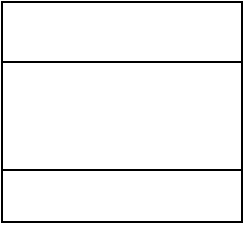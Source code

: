 <mxfile>
    <diagram id="-qin4NSGfuFjJRBq0j2K" name="Page-1">
        <mxGraphModel dx="672" dy="466" grid="1" gridSize="10" guides="1" tooltips="1" connect="1" arrows="1" fold="1" page="1" pageScale="1" pageWidth="850" pageHeight="1100" math="0" shadow="0">
            <root>
                <mxCell id="0"/>
                <mxCell id="1" parent="0"/>
                <mxCell id="2" value="" style="shape=table;startSize=0;container=1;collapsible=0;childLayout=tableLayout;" vertex="1" parent="1">
                    <mxGeometry x="80" y="90" width="120" height="110" as="geometry"/>
                </mxCell>
                <mxCell id="3" value="" style="shape=tableRow;horizontal=0;startSize=0;swimlaneHead=0;swimlaneBody=0;top=0;left=0;bottom=0;right=0;collapsible=0;dropTarget=0;fillColor=none;points=[[0,0.5],[1,0.5]];portConstraint=eastwest;" vertex="1" parent="2">
                    <mxGeometry width="120" height="30" as="geometry"/>
                </mxCell>
                <mxCell id="4" value="" style="shape=partialRectangle;html=1;whiteSpace=wrap;connectable=0;overflow=hidden;fillColor=none;top=0;left=0;bottom=0;right=0;pointerEvents=1;" vertex="1" parent="3">
                    <mxGeometry width="120" height="30" as="geometry">
                        <mxRectangle width="120" height="30" as="alternateBounds"/>
                    </mxGeometry>
                </mxCell>
                <mxCell id="5" value="" style="shape=tableRow;horizontal=0;startSize=0;swimlaneHead=0;swimlaneBody=0;top=0;left=0;bottom=0;right=0;collapsible=0;dropTarget=0;fillColor=none;points=[[0,0.5],[1,0.5]];portConstraint=eastwest;" vertex="1" parent="2">
                    <mxGeometry y="30" width="120" height="54" as="geometry"/>
                </mxCell>
                <mxCell id="6" value="" style="shape=partialRectangle;html=1;whiteSpace=wrap;connectable=0;overflow=hidden;fillColor=none;top=0;left=0;bottom=0;right=0;pointerEvents=1;" vertex="1" parent="5">
                    <mxGeometry width="120" height="54" as="geometry">
                        <mxRectangle width="120" height="54" as="alternateBounds"/>
                    </mxGeometry>
                </mxCell>
                <mxCell id="7" value="" style="shape=tableRow;horizontal=0;startSize=0;swimlaneHead=0;swimlaneBody=0;top=0;left=0;bottom=0;right=0;collapsible=0;dropTarget=0;fillColor=none;points=[[0,0.5],[1,0.5]];portConstraint=eastwest;" vertex="1" parent="2">
                    <mxGeometry y="84" width="120" height="26" as="geometry"/>
                </mxCell>
                <mxCell id="8" value="" style="shape=partialRectangle;html=1;whiteSpace=wrap;connectable=0;overflow=hidden;fillColor=none;top=0;left=0;bottom=0;right=0;pointerEvents=1;" vertex="1" parent="7">
                    <mxGeometry width="120" height="26" as="geometry">
                        <mxRectangle width="120" height="26" as="alternateBounds"/>
                    </mxGeometry>
                </mxCell>
            </root>
        </mxGraphModel>
    </diagram>
</mxfile>